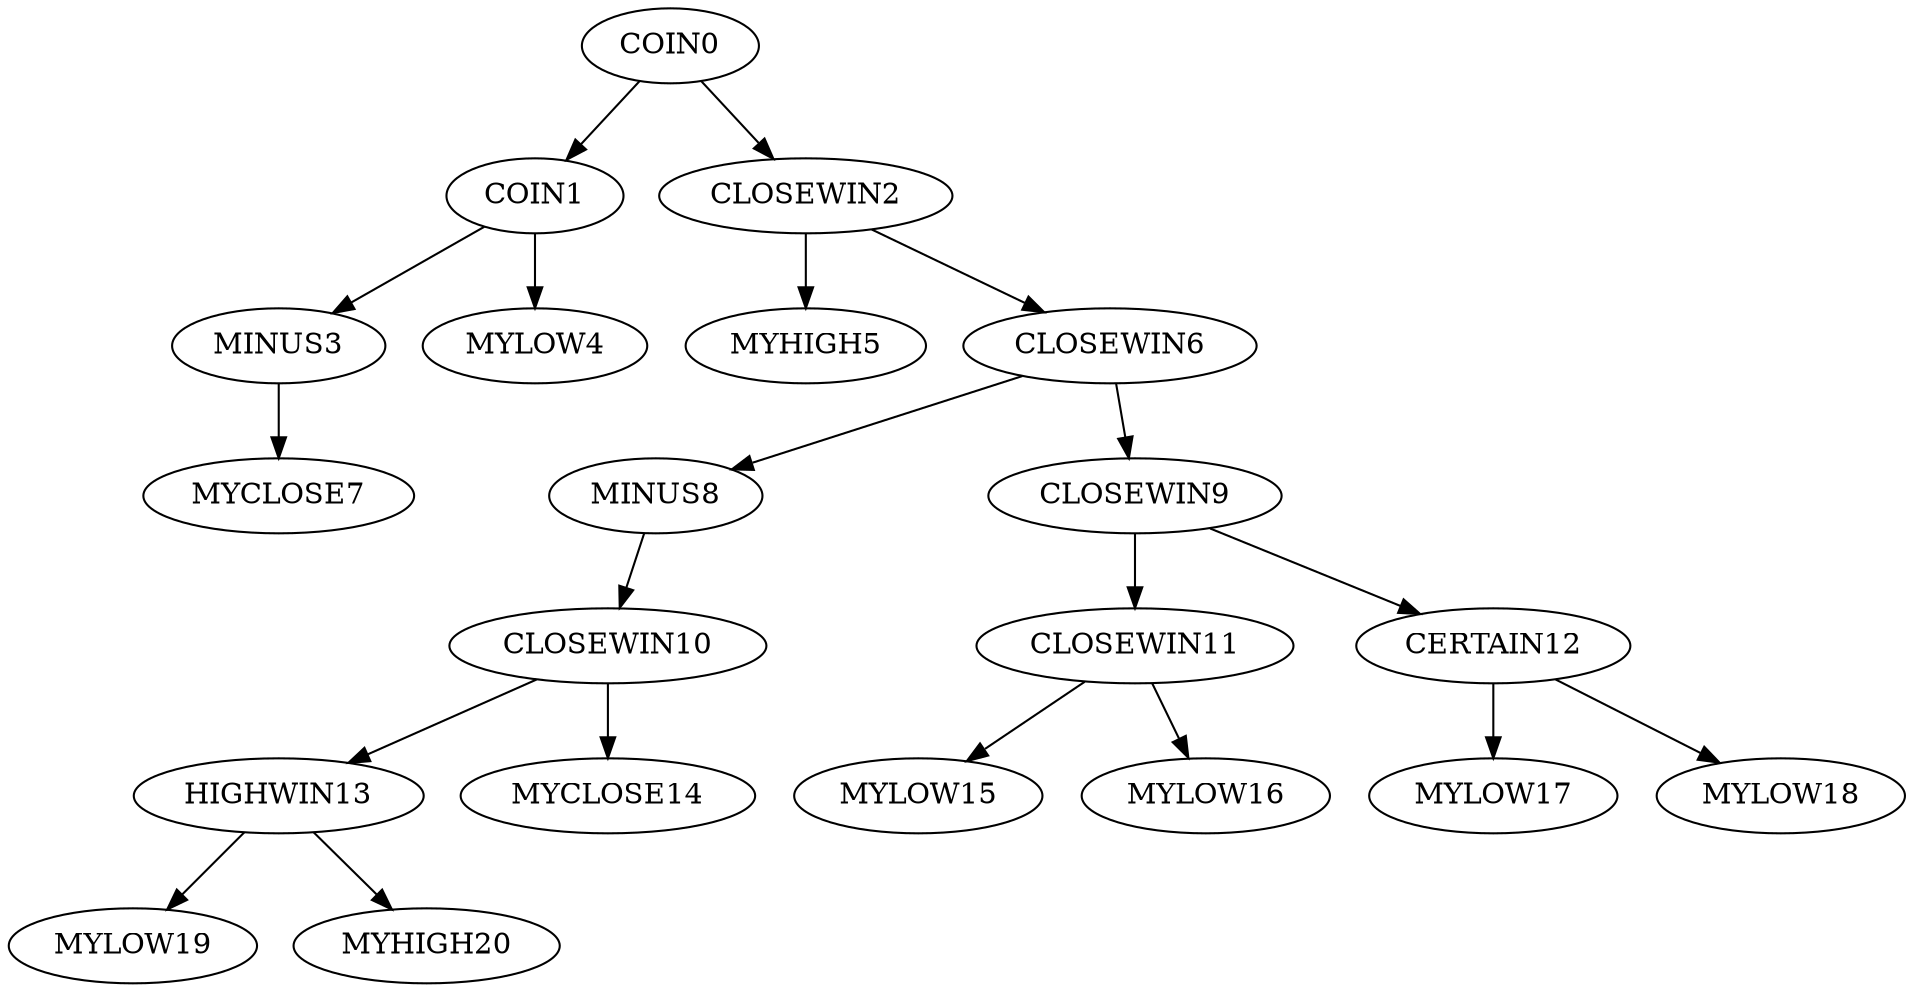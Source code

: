 digraph T {
	COIN0 -> COIN1;
	COIN0 -> CLOSEWIN2;
	COIN1 -> MINUS3;
	COIN1 -> MYLOW4;
	CLOSEWIN2 -> MYHIGH5;
	CLOSEWIN2 -> CLOSEWIN6;
	MINUS3 -> MYCLOSE7;
	CLOSEWIN6 -> MINUS8;
	CLOSEWIN6 -> CLOSEWIN9;
	MINUS8 -> CLOSEWIN10;
	CLOSEWIN9 -> CLOSEWIN11;
	CLOSEWIN9 -> CERTAIN12;
	CLOSEWIN10 -> HIGHWIN13;
	CLOSEWIN10 -> MYCLOSE14;
	CLOSEWIN11 -> MYLOW15;
	CLOSEWIN11 -> MYLOW16;
	CERTAIN12 -> MYLOW17;
	CERTAIN12 -> MYLOW18;
	HIGHWIN13 -> MYLOW19;
	HIGHWIN13 -> MYHIGH20;
}